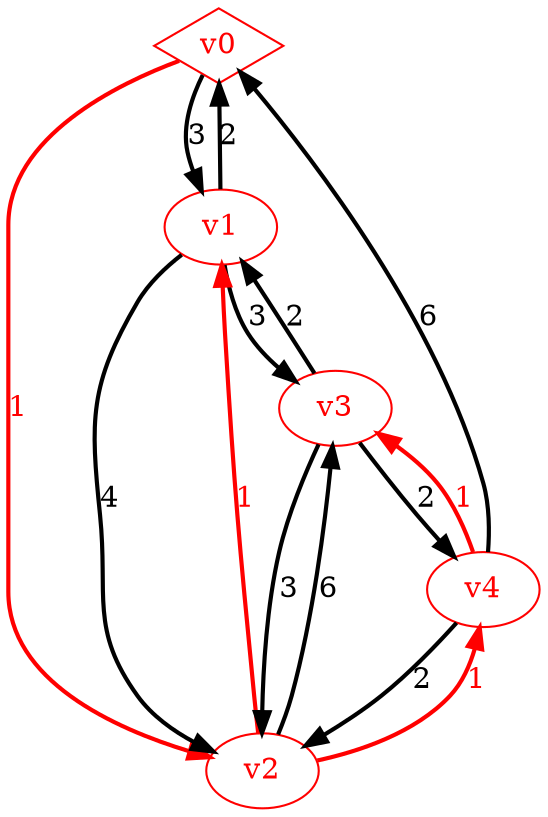 digraph Dijkstra {
node [shape=ellipse];
v0[shape=diamond,color=red,fontcolor=red];
v0->v1[style=bold,label=3];
v0[fontcolor=red,color=red];
v2[fontcolor=red,color=red];
v0->v2[style=bold,label=1,fontcolor=red,color=red];
v1->v0[style=bold,label=2];
v1->v2[style=bold,label=4];
v1->v3[style=bold,label=3];
v2[fontcolor=red,color=red];
v1[fontcolor=red,color=red];
v2->v1[style=bold,label=1,fontcolor=red,color=red];
v2->v3[style=bold,label=6];
v2[fontcolor=red,color=red];
v4[fontcolor=red,color=red];
v2->v4[style=bold,label=1,fontcolor=red,color=red];
v3->v1[style=bold,label=2];
v3->v2[style=bold,label=3];
v3->v4[style=bold,label=2];
v4->v0[style=bold,label=6];
v4->v2[style=bold,label=2];
v4[fontcolor=red,color=red];
v3[fontcolor=red,color=red];
v4->v3[style=bold,label=1,fontcolor=red,color=red];
}
